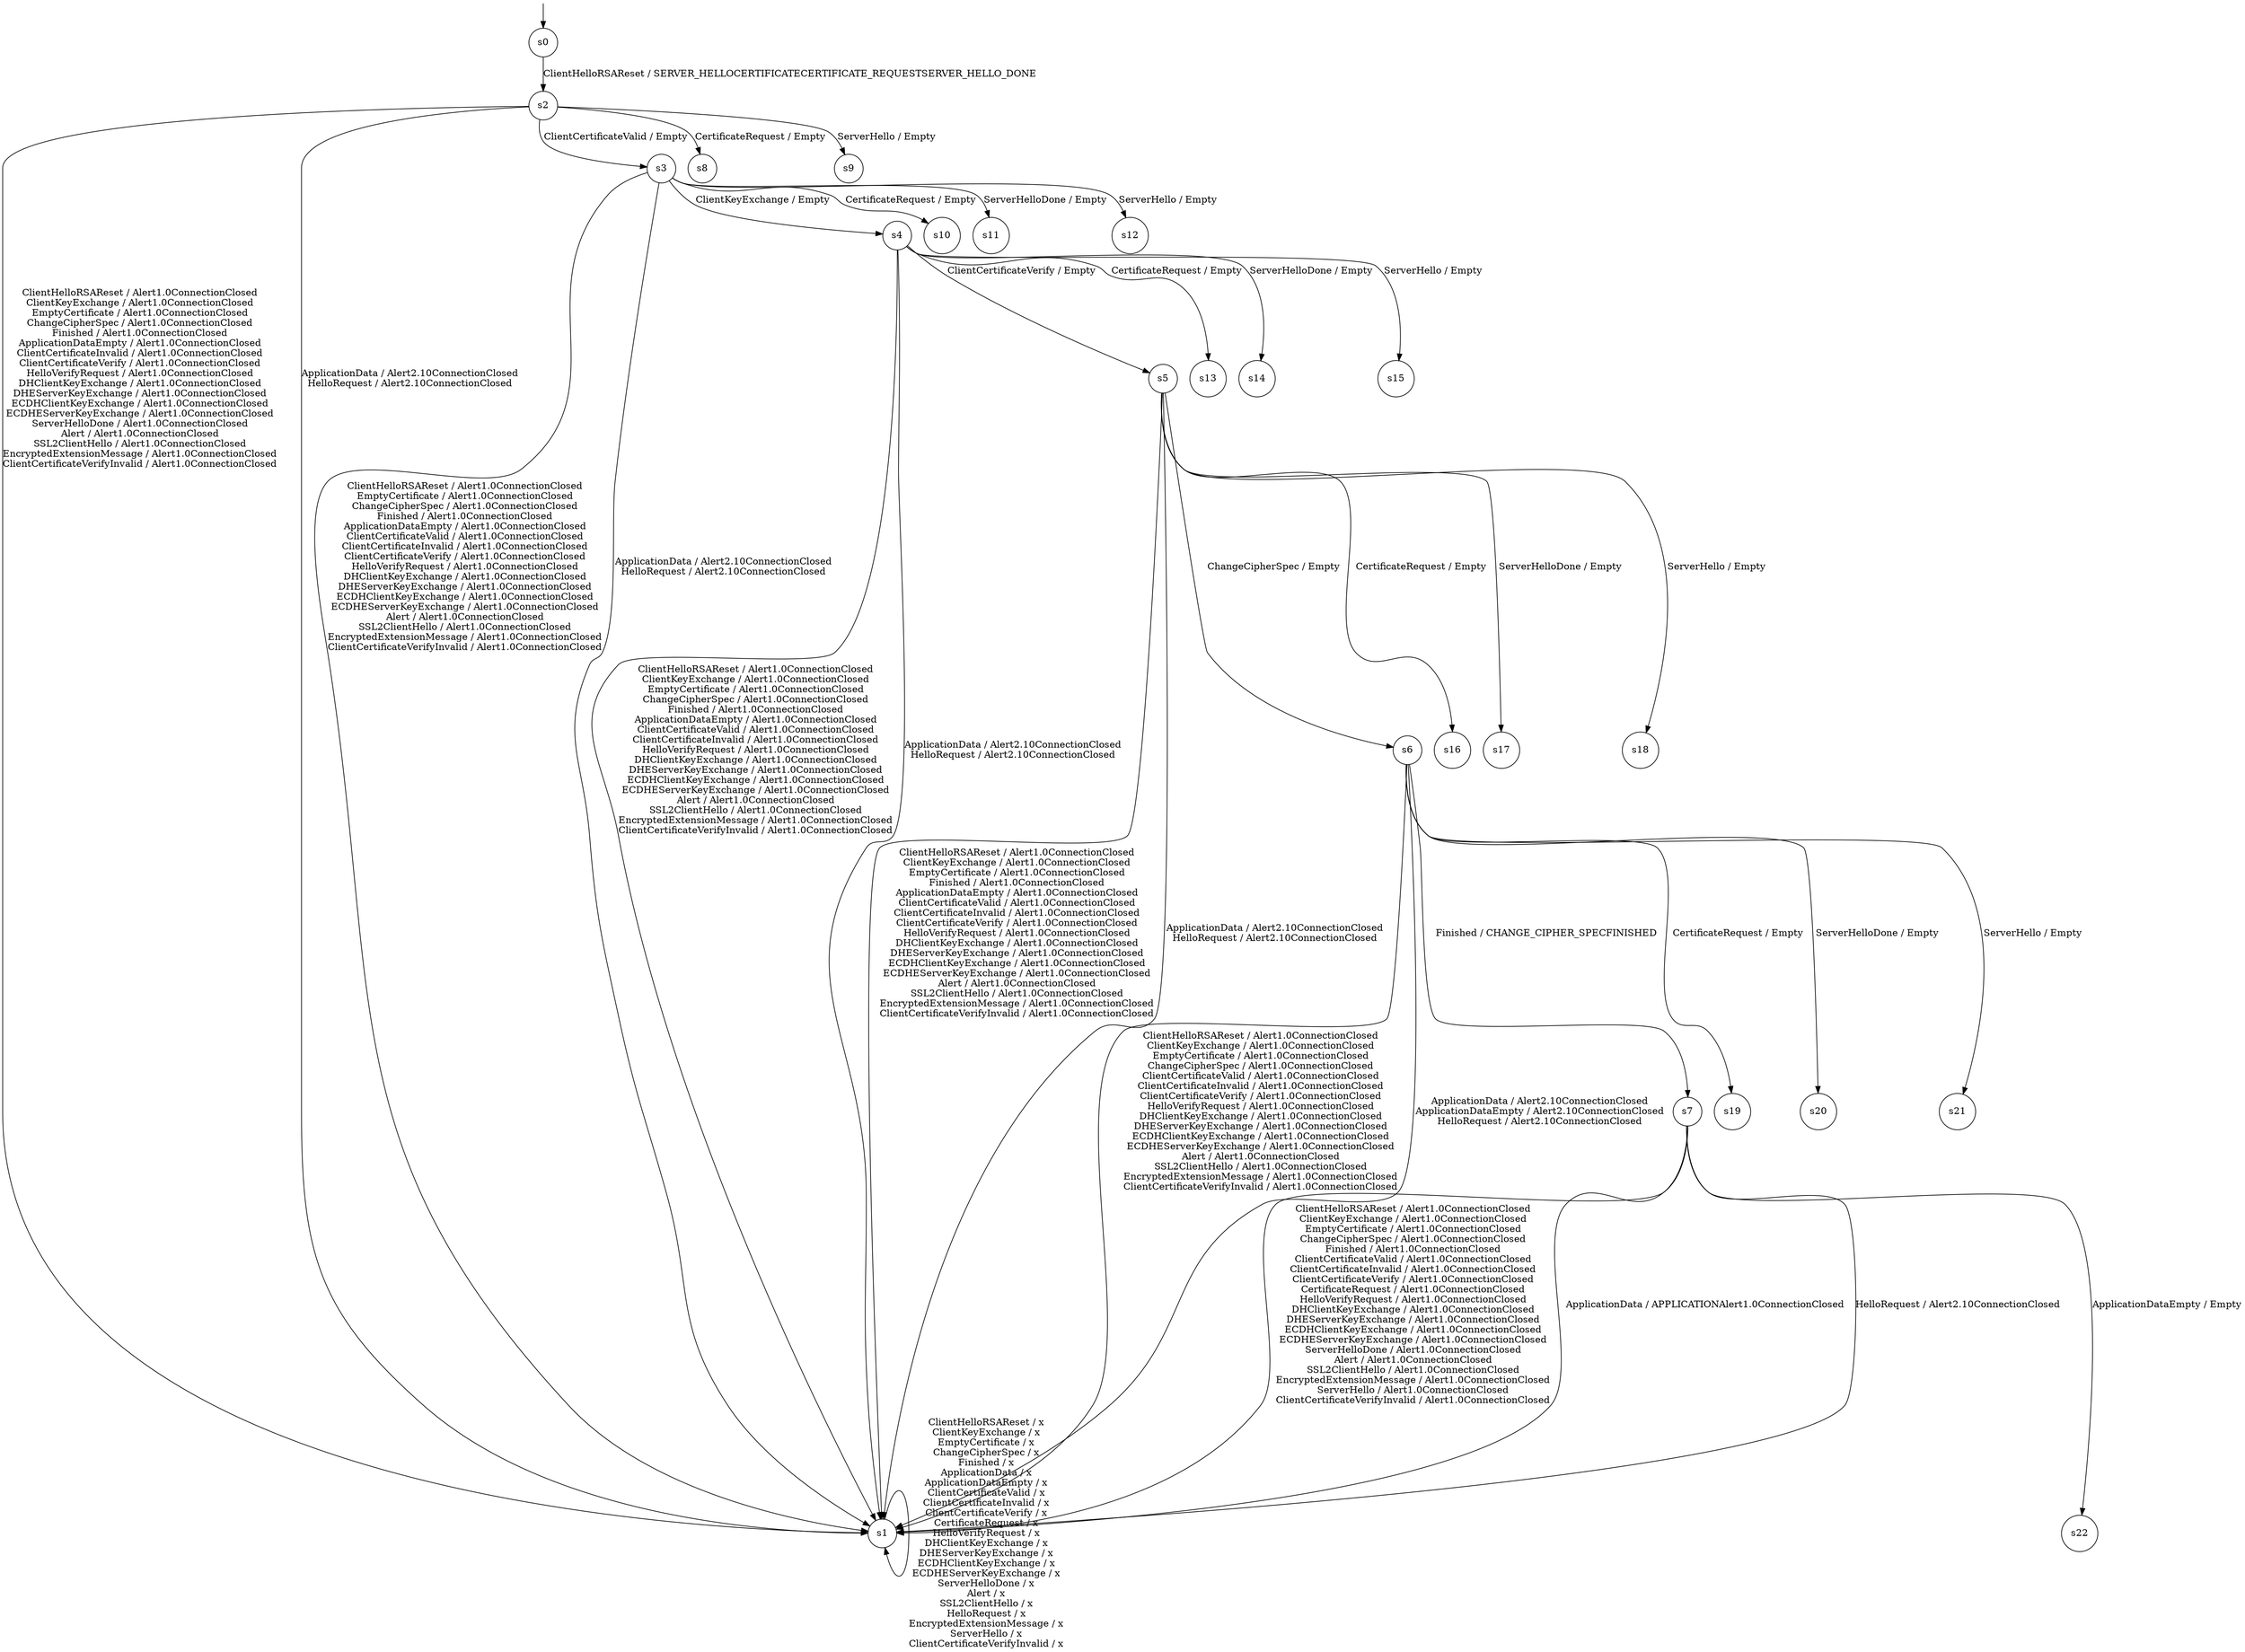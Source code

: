 digraph g {

	s0 [shape="circle" label="s0"];
	s1 [shape="circle" label="s1"];
	s2 [shape="circle" label="s2"];
	s3 [shape="circle" label="s3"];
	s4 [shape="circle" label="s4"];
	s5 [shape="circle" label="s5"];
	s6 [shape="circle" label="s6"];
	s7 [shape="circle" label="s7"];
	s8 [shape="circle" label="s8"];
	s9 [shape="circle" label="s9"];
	s10 [shape="circle" label="s10"];
	s11 [shape="circle" label="s11"];
	s12 [shape="circle" label="s12"];
	s13 [shape="circle" label="s13"];
	s14 [shape="circle" label="s14"];
	s15 [shape="circle" label="s15"];
	s16 [shape="circle" label="s16"];
	s17 [shape="circle" label="s17"];
	s18 [shape="circle" label="s18"];
	s19 [shape="circle" label="s19"];
	s20 [shape="circle" label="s20"];
	s21 [shape="circle" label="s21"];
	s22 [shape="circle" label="s22"];

__start0 [label="" shape="none" width="0" height="0"];
__start0 -> s0;

	s0 -> s2 [label="ClientHelloRSAReset / SERVER_HELLOCERTIFICATECERTIFICATE_REQUESTSERVER_HELLO_DONE\n"];
	s1 -> s1 [label="ClientHelloRSAReset / x\nClientKeyExchange / x\nEmptyCertificate / x\nChangeCipherSpec / x\nFinished / x\nApplicationData / x\nApplicationDataEmpty / x\nClientCertificateValid / x\nClientCertificateInvalid / x\nClientCertificateVerify / x\nCertificateRequest / x\nHelloVerifyRequest / x\nDHClientKeyExchange / x\nDHEServerKeyExchange / x\nECDHClientKeyExchange / x\nECDHEServerKeyExchange / x\nServerHelloDone / x\nAlert / x\nSSL2ClientHello / x\nHelloRequest / x\nEncryptedExtensionMessage / x\nServerHello / x\nClientCertificateVerifyInvalid / x\n"];
	s2 -> s1 [label="ClientHelloRSAReset / Alert1.0ConnectionClosed\nClientKeyExchange / Alert1.0ConnectionClosed\nEmptyCertificate / Alert1.0ConnectionClosed\nChangeCipherSpec / Alert1.0ConnectionClosed\nFinished / Alert1.0ConnectionClosed\nApplicationDataEmpty / Alert1.0ConnectionClosed\nClientCertificateInvalid / Alert1.0ConnectionClosed\nClientCertificateVerify / Alert1.0ConnectionClosed\nHelloVerifyRequest / Alert1.0ConnectionClosed\nDHClientKeyExchange / Alert1.0ConnectionClosed\nDHEServerKeyExchange / Alert1.0ConnectionClosed\nECDHClientKeyExchange / Alert1.0ConnectionClosed\nECDHEServerKeyExchange / Alert1.0ConnectionClosed\nServerHelloDone / Alert1.0ConnectionClosed\nAlert / Alert1.0ConnectionClosed\nSSL2ClientHello / Alert1.0ConnectionClosed\nEncryptedExtensionMessage / Alert1.0ConnectionClosed\nClientCertificateVerifyInvalid / Alert1.0ConnectionClosed\n"];
	s2 -> s1 [label="ApplicationData / Alert2.10ConnectionClosed\nHelloRequest / Alert2.10ConnectionClosed\n"];
	s2 -> s3 [label="ClientCertificateValid / Empty\n"];
	s2 -> s8 [label="CertificateRequest / Empty\n"];
	s2 -> s9 [label="ServerHello / Empty\n"];
	s3 -> s1 [label="ClientHelloRSAReset / Alert1.0ConnectionClosed\nEmptyCertificate / Alert1.0ConnectionClosed\nChangeCipherSpec / Alert1.0ConnectionClosed\nFinished / Alert1.0ConnectionClosed\nApplicationDataEmpty / Alert1.0ConnectionClosed\nClientCertificateValid / Alert1.0ConnectionClosed\nClientCertificateInvalid / Alert1.0ConnectionClosed\nClientCertificateVerify / Alert1.0ConnectionClosed\nHelloVerifyRequest / Alert1.0ConnectionClosed\nDHClientKeyExchange / Alert1.0ConnectionClosed\nDHEServerKeyExchange / Alert1.0ConnectionClosed\nECDHClientKeyExchange / Alert1.0ConnectionClosed\nECDHEServerKeyExchange / Alert1.0ConnectionClosed\nAlert / Alert1.0ConnectionClosed\nSSL2ClientHello / Alert1.0ConnectionClosed\nEncryptedExtensionMessage / Alert1.0ConnectionClosed\nClientCertificateVerifyInvalid / Alert1.0ConnectionClosed\n"];
	s3 -> s4 [label="ClientKeyExchange / Empty\n"];
	s3 -> s1 [label="ApplicationData / Alert2.10ConnectionClosed\nHelloRequest / Alert2.10ConnectionClosed\n"];
	s3 -> s10 [label="CertificateRequest / Empty\n"];
	s3 -> s11 [label="ServerHelloDone / Empty\n"];
	s3 -> s12 [label="ServerHello / Empty\n"];
	s4 -> s1 [label="ClientHelloRSAReset / Alert1.0ConnectionClosed\nClientKeyExchange / Alert1.0ConnectionClosed\nEmptyCertificate / Alert1.0ConnectionClosed\nChangeCipherSpec / Alert1.0ConnectionClosed\nFinished / Alert1.0ConnectionClosed\nApplicationDataEmpty / Alert1.0ConnectionClosed\nClientCertificateValid / Alert1.0ConnectionClosed\nClientCertificateInvalid / Alert1.0ConnectionClosed\nHelloVerifyRequest / Alert1.0ConnectionClosed\nDHClientKeyExchange / Alert1.0ConnectionClosed\nDHEServerKeyExchange / Alert1.0ConnectionClosed\nECDHClientKeyExchange / Alert1.0ConnectionClosed\nECDHEServerKeyExchange / Alert1.0ConnectionClosed\nAlert / Alert1.0ConnectionClosed\nSSL2ClientHello / Alert1.0ConnectionClosed\nEncryptedExtensionMessage / Alert1.0ConnectionClosed\nClientCertificateVerifyInvalid / Alert1.0ConnectionClosed\n"];
	s4 -> s1 [label="ApplicationData / Alert2.10ConnectionClosed\nHelloRequest / Alert2.10ConnectionClosed\n"];
	s4 -> s5 [label="ClientCertificateVerify / Empty\n"];
	s4 -> s13 [label="CertificateRequest / Empty\n"];
	s4 -> s14 [label="ServerHelloDone / Empty\n"];
	s4 -> s15 [label="ServerHello / Empty\n"];
	s5 -> s1 [label="ClientHelloRSAReset / Alert1.0ConnectionClosed\nClientKeyExchange / Alert1.0ConnectionClosed\nEmptyCertificate / Alert1.0ConnectionClosed\nFinished / Alert1.0ConnectionClosed\nApplicationDataEmpty / Alert1.0ConnectionClosed\nClientCertificateValid / Alert1.0ConnectionClosed\nClientCertificateInvalid / Alert1.0ConnectionClosed\nClientCertificateVerify / Alert1.0ConnectionClosed\nHelloVerifyRequest / Alert1.0ConnectionClosed\nDHClientKeyExchange / Alert1.0ConnectionClosed\nDHEServerKeyExchange / Alert1.0ConnectionClosed\nECDHClientKeyExchange / Alert1.0ConnectionClosed\nECDHEServerKeyExchange / Alert1.0ConnectionClosed\nAlert / Alert1.0ConnectionClosed\nSSL2ClientHello / Alert1.0ConnectionClosed\nEncryptedExtensionMessage / Alert1.0ConnectionClosed\nClientCertificateVerifyInvalid / Alert1.0ConnectionClosed\n"];
	s5 -> s6 [label="ChangeCipherSpec / Empty\n"];
	s5 -> s1 [label="ApplicationData / Alert2.10ConnectionClosed\nHelloRequest / Alert2.10ConnectionClosed\n"];
	s5 -> s16 [label="CertificateRequest / Empty\n"];
	s5 -> s17 [label="ServerHelloDone / Empty\n"];
	s5 -> s18 [label="ServerHello / Empty\n"];
	s6 -> s1 [label="ClientHelloRSAReset / Alert1.0ConnectionClosed\nClientKeyExchange / Alert1.0ConnectionClosed\nEmptyCertificate / Alert1.0ConnectionClosed\nChangeCipherSpec / Alert1.0ConnectionClosed\nClientCertificateValid / Alert1.0ConnectionClosed\nClientCertificateInvalid / Alert1.0ConnectionClosed\nClientCertificateVerify / Alert1.0ConnectionClosed\nHelloVerifyRequest / Alert1.0ConnectionClosed\nDHClientKeyExchange / Alert1.0ConnectionClosed\nDHEServerKeyExchange / Alert1.0ConnectionClosed\nECDHClientKeyExchange / Alert1.0ConnectionClosed\nECDHEServerKeyExchange / Alert1.0ConnectionClosed\nAlert / Alert1.0ConnectionClosed\nSSL2ClientHello / Alert1.0ConnectionClosed\nEncryptedExtensionMessage / Alert1.0ConnectionClosed\nClientCertificateVerifyInvalid / Alert1.0ConnectionClosed\n"];
	s6 -> s7 [label="Finished / CHANGE_CIPHER_SPECFINISHED\n"];
	s6 -> s1 [label="ApplicationData / Alert2.10ConnectionClosed\nApplicationDataEmpty / Alert2.10ConnectionClosed\nHelloRequest / Alert2.10ConnectionClosed\n"];
	s6 -> s19 [label="CertificateRequest / Empty\n"];
	s6 -> s20 [label="ServerHelloDone / Empty\n"];
	s6 -> s21 [label="ServerHello / Empty\n"];
	s7 -> s1 [label="ClientHelloRSAReset / Alert1.0ConnectionClosed\nClientKeyExchange / Alert1.0ConnectionClosed\nEmptyCertificate / Alert1.0ConnectionClosed\nChangeCipherSpec / Alert1.0ConnectionClosed\nFinished / Alert1.0ConnectionClosed\nClientCertificateValid / Alert1.0ConnectionClosed\nClientCertificateInvalid / Alert1.0ConnectionClosed\nClientCertificateVerify / Alert1.0ConnectionClosed\nCertificateRequest / Alert1.0ConnectionClosed\nHelloVerifyRequest / Alert1.0ConnectionClosed\nDHClientKeyExchange / Alert1.0ConnectionClosed\nDHEServerKeyExchange / Alert1.0ConnectionClosed\nECDHClientKeyExchange / Alert1.0ConnectionClosed\nECDHEServerKeyExchange / Alert1.0ConnectionClosed\nServerHelloDone / Alert1.0ConnectionClosed\nAlert / Alert1.0ConnectionClosed\nSSL2ClientHello / Alert1.0ConnectionClosed\nEncryptedExtensionMessage / Alert1.0ConnectionClosed\nServerHello / Alert1.0ConnectionClosed\nClientCertificateVerifyInvalid / Alert1.0ConnectionClosed\n"];
	s7 -> s1 [label="ApplicationData / APPLICATIONAlert1.0ConnectionClosed\n"];
	s7 -> s22 [label="ApplicationDataEmpty / Empty\n"];
	s7 -> s1 [label="HelloRequest / Alert2.10ConnectionClosed\n"];
}